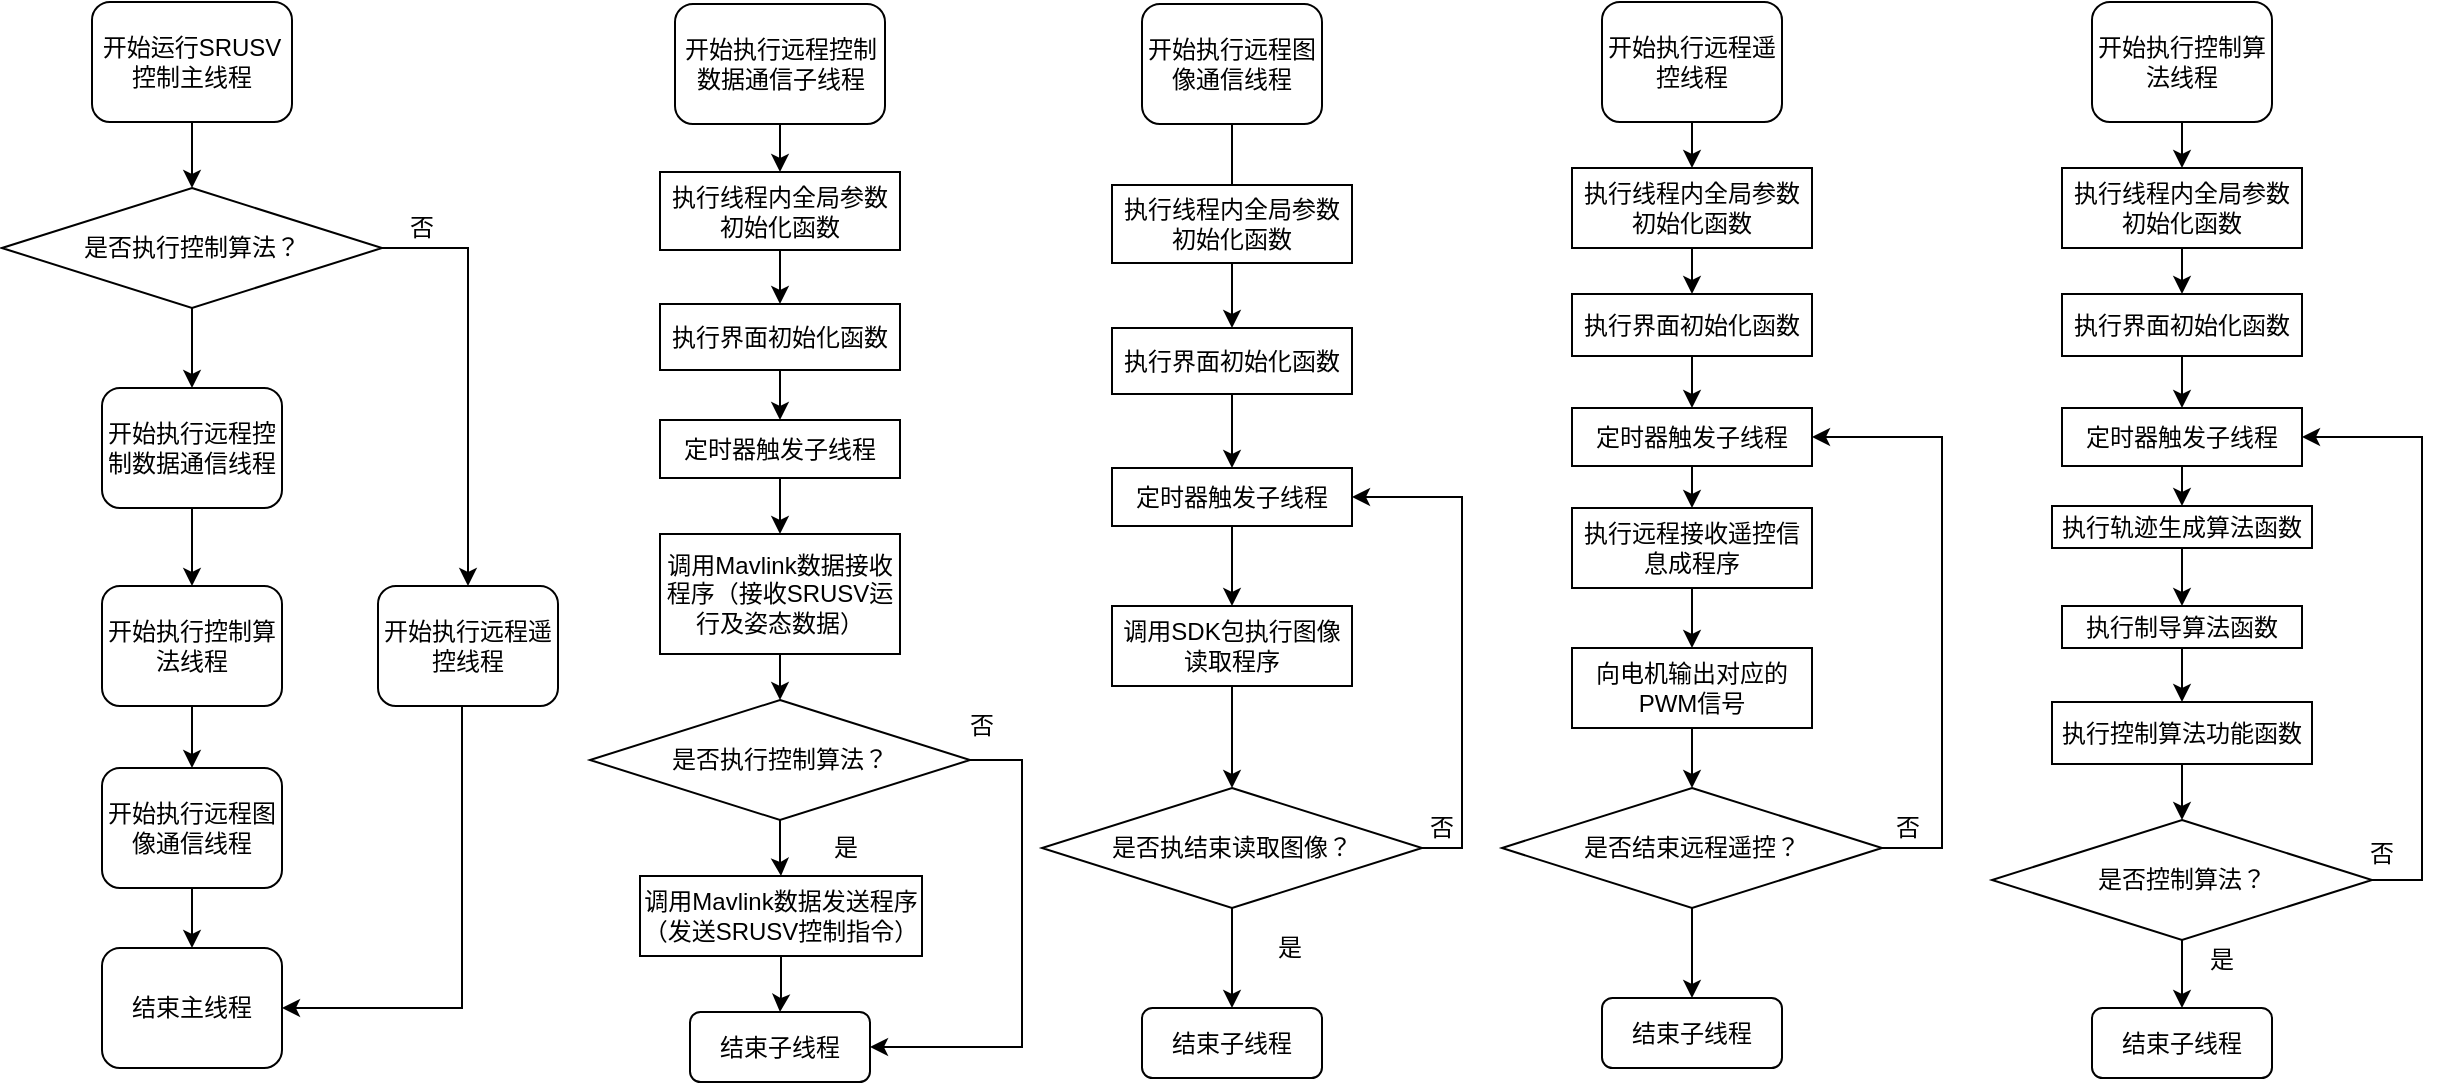 <mxfile version="26.0.16">
  <diagram name="第 1 页" id="dxMBI3Bt_J9zHLQB18-X">
    <mxGraphModel dx="1834" dy="1022" grid="1" gridSize="10" guides="1" tooltips="1" connect="1" arrows="1" fold="1" page="1" pageScale="1" pageWidth="827" pageHeight="1169" math="0" shadow="0">
      <root>
        <mxCell id="0" />
        <mxCell id="1" parent="0" />
        <mxCell id="MSeL3s_0p4WkC4J9_sGm-1" value="" style="edgeStyle=orthogonalEdgeStyle;rounded=0;orthogonalLoop=1;jettySize=auto;html=1;" parent="1" source="MSeL3s_0p4WkC4J9_sGm-2" target="MSeL3s_0p4WkC4J9_sGm-4" edge="1">
          <mxGeometry relative="1" as="geometry" />
        </mxCell>
        <mxCell id="MSeL3s_0p4WkC4J9_sGm-2" value="开始执行远程控制数据通信子线程" style="rounded=1;whiteSpace=wrap;html=1;" parent="1" vertex="1">
          <mxGeometry x="566.5" y="231" width="105" height="60" as="geometry" />
        </mxCell>
        <mxCell id="MSeL3s_0p4WkC4J9_sGm-3" value="" style="edgeStyle=orthogonalEdgeStyle;rounded=0;orthogonalLoop=1;jettySize=auto;html=1;entryX=0.5;entryY=0;entryDx=0;entryDy=0;" parent="1" source="MSeL3s_0p4WkC4J9_sGm-4" target="MSeL3s_0p4WkC4J9_sGm-6" edge="1">
          <mxGeometry relative="1" as="geometry">
            <mxPoint x="619" y="417" as="targetPoint" />
          </mxGeometry>
        </mxCell>
        <mxCell id="MSeL3s_0p4WkC4J9_sGm-4" value="执行线程内全局参数初始化函数" style="rounded=0;whiteSpace=wrap;html=1;" parent="1" vertex="1">
          <mxGeometry x="559" y="315" width="120" height="39" as="geometry" />
        </mxCell>
        <mxCell id="MSeL3s_0p4WkC4J9_sGm-5" value="" style="edgeStyle=orthogonalEdgeStyle;rounded=0;orthogonalLoop=1;jettySize=auto;html=1;" parent="1" source="MSeL3s_0p4WkC4J9_sGm-6" target="MSeL3s_0p4WkC4J9_sGm-33" edge="1">
          <mxGeometry relative="1" as="geometry" />
        </mxCell>
        <mxCell id="MSeL3s_0p4WkC4J9_sGm-6" value="执行界面初始化函数" style="rounded=0;whiteSpace=wrap;html=1;" parent="1" vertex="1">
          <mxGeometry x="559" y="381" width="120" height="33" as="geometry" />
        </mxCell>
        <mxCell id="MSeL3s_0p4WkC4J9_sGm-7" value="" style="edgeStyle=orthogonalEdgeStyle;rounded=0;orthogonalLoop=1;jettySize=auto;html=1;" parent="1" source="MSeL3s_0p4WkC4J9_sGm-8" target="MSeL3s_0p4WkC4J9_sGm-42" edge="1">
          <mxGeometry relative="1" as="geometry" />
        </mxCell>
        <mxCell id="MSeL3s_0p4WkC4J9_sGm-8" value="开始执行远程图像通信线程" style="rounded=1;whiteSpace=wrap;html=1;" parent="1" vertex="1">
          <mxGeometry x="800" y="231" width="90" height="60" as="geometry" />
        </mxCell>
        <mxCell id="MSeL3s_0p4WkC4J9_sGm-9" value="" style="edgeStyle=orthogonalEdgeStyle;rounded=0;orthogonalLoop=1;jettySize=auto;html=1;" parent="1" source="MSeL3s_0p4WkC4J9_sGm-10" target="MSeL3s_0p4WkC4J9_sGm-12" edge="1">
          <mxGeometry relative="1" as="geometry" />
        </mxCell>
        <mxCell id="MSeL3s_0p4WkC4J9_sGm-10" value="开始执行远程遥控线程" style="rounded=1;whiteSpace=wrap;html=1;" parent="1" vertex="1">
          <mxGeometry x="1030" y="230" width="90" height="60" as="geometry" />
        </mxCell>
        <mxCell id="MSeL3s_0p4WkC4J9_sGm-11" value="" style="edgeStyle=orthogonalEdgeStyle;rounded=0;orthogonalLoop=1;jettySize=auto;html=1;" parent="1" source="MSeL3s_0p4WkC4J9_sGm-12" target="MSeL3s_0p4WkC4J9_sGm-14" edge="1">
          <mxGeometry relative="1" as="geometry" />
        </mxCell>
        <mxCell id="MSeL3s_0p4WkC4J9_sGm-12" value="执行线程内全局参数初始化函数" style="rounded=0;whiteSpace=wrap;html=1;" parent="1" vertex="1">
          <mxGeometry x="1015" y="313" width="120" height="40" as="geometry" />
        </mxCell>
        <mxCell id="MSeL3s_0p4WkC4J9_sGm-13" value="" style="edgeStyle=orthogonalEdgeStyle;rounded=0;orthogonalLoop=1;jettySize=auto;html=1;" parent="1" source="MSeL3s_0p4WkC4J9_sGm-14" target="MSeL3s_0p4WkC4J9_sGm-57" edge="1">
          <mxGeometry relative="1" as="geometry" />
        </mxCell>
        <mxCell id="MSeL3s_0p4WkC4J9_sGm-14" value="执行界面初始化函数" style="rounded=0;whiteSpace=wrap;html=1;" parent="1" vertex="1">
          <mxGeometry x="1015" y="376" width="120" height="31" as="geometry" />
        </mxCell>
        <mxCell id="MSeL3s_0p4WkC4J9_sGm-15" value="开始执行控制算法线程" style="rounded=1;whiteSpace=wrap;html=1;" parent="1" vertex="1">
          <mxGeometry x="1275" y="230" width="90" height="60" as="geometry" />
        </mxCell>
        <mxCell id="MSeL3s_0p4WkC4J9_sGm-16" value="开始运行SRUSV控制主线程" style="rounded=1;whiteSpace=wrap;html=1;" parent="1" vertex="1">
          <mxGeometry x="275" y="230" width="100" height="60" as="geometry" />
        </mxCell>
        <mxCell id="MSeL3s_0p4WkC4J9_sGm-17" value="开始执行远程控制数据通信线程" style="rounded=1;whiteSpace=wrap;html=1;" parent="1" vertex="1">
          <mxGeometry x="280" y="423" width="90" height="60" as="geometry" />
        </mxCell>
        <mxCell id="MSeL3s_0p4WkC4J9_sGm-18" value="是否执行控制算法？" style="rhombus;whiteSpace=wrap;html=1;" parent="1" vertex="1">
          <mxGeometry x="230" y="323" width="190" height="60" as="geometry" />
        </mxCell>
        <mxCell id="MSeL3s_0p4WkC4J9_sGm-19" value="" style="endArrow=classic;html=1;rounded=0;exitX=0.5;exitY=1;exitDx=0;exitDy=0;" parent="1" source="MSeL3s_0p4WkC4J9_sGm-18" target="MSeL3s_0p4WkC4J9_sGm-17" edge="1">
          <mxGeometry width="50" height="50" relative="1" as="geometry">
            <mxPoint x="610" y="753" as="sourcePoint" />
            <mxPoint x="660" y="703" as="targetPoint" />
          </mxGeometry>
        </mxCell>
        <mxCell id="MSeL3s_0p4WkC4J9_sGm-20" value="" style="endArrow=classic;html=1;rounded=0;edgeStyle=elbowEdgeStyle;entryX=1;entryY=0.5;entryDx=0;entryDy=0;" parent="1" target="MSeL3s_0p4WkC4J9_sGm-31" edge="1">
          <mxGeometry width="50" height="50" relative="1" as="geometry">
            <mxPoint x="460" y="581" as="sourcePoint" />
            <mxPoint x="380" y="723" as="targetPoint" />
            <Array as="points">
              <mxPoint x="460" y="731" />
            </Array>
          </mxGeometry>
        </mxCell>
        <mxCell id="MSeL3s_0p4WkC4J9_sGm-21" value="是" style="text;html=1;align=center;verticalAlign=middle;whiteSpace=wrap;rounded=0;" parent="1" vertex="1">
          <mxGeometry x="631.5" y="643" width="40" height="20" as="geometry" />
        </mxCell>
        <mxCell id="MSeL3s_0p4WkC4J9_sGm-22" value="否" style="text;html=1;align=center;verticalAlign=middle;whiteSpace=wrap;rounded=0;" parent="1" vertex="1">
          <mxGeometry x="420" y="333" width="40" height="20" as="geometry" />
        </mxCell>
        <mxCell id="MSeL3s_0p4WkC4J9_sGm-23" value="" style="endArrow=classic;html=1;rounded=0;exitX=0.5;exitY=1;exitDx=0;exitDy=0;" parent="1" source="MSeL3s_0p4WkC4J9_sGm-17" target="MSeL3s_0p4WkC4J9_sGm-28" edge="1">
          <mxGeometry width="50" height="50" relative="1" as="geometry">
            <mxPoint x="100" y="583" as="sourcePoint" />
            <mxPoint x="325" y="523" as="targetPoint" />
          </mxGeometry>
        </mxCell>
        <mxCell id="MSeL3s_0p4WkC4J9_sGm-24" value="" style="endArrow=classic;html=1;rounded=0;edgeStyle=orthogonalEdgeStyle;exitX=1;exitY=0.5;exitDx=0;exitDy=0;entryX=0.5;entryY=0;entryDx=0;entryDy=0;" parent="1" source="MSeL3s_0p4WkC4J9_sGm-18" target="MSeL3s_0p4WkC4J9_sGm-25" edge="1">
          <mxGeometry width="50" height="50" relative="1" as="geometry">
            <mxPoint x="490" y="643" as="sourcePoint" />
            <mxPoint x="440" y="533" as="targetPoint" />
          </mxGeometry>
        </mxCell>
        <mxCell id="MSeL3s_0p4WkC4J9_sGm-25" value="开始执行远程遥控线程" style="rounded=1;whiteSpace=wrap;html=1;" parent="1" vertex="1">
          <mxGeometry x="418" y="522" width="90" height="60" as="geometry" />
        </mxCell>
        <mxCell id="MSeL3s_0p4WkC4J9_sGm-26" value="" style="endArrow=classic;html=1;rounded=0;exitX=0.5;exitY=1;exitDx=0;exitDy=0;entryX=0.5;entryY=0;entryDx=0;entryDy=0;" parent="1" source="MSeL3s_0p4WkC4J9_sGm-16" target="MSeL3s_0p4WkC4J9_sGm-18" edge="1">
          <mxGeometry width="50" height="50" relative="1" as="geometry">
            <mxPoint x="960" y="503" as="sourcePoint" />
            <mxPoint x="1010" y="453" as="targetPoint" />
          </mxGeometry>
        </mxCell>
        <mxCell id="MSeL3s_0p4WkC4J9_sGm-27" value="" style="edgeStyle=orthogonalEdgeStyle;rounded=0;orthogonalLoop=1;jettySize=auto;html=1;" parent="1" source="MSeL3s_0p4WkC4J9_sGm-28" target="MSeL3s_0p4WkC4J9_sGm-30" edge="1">
          <mxGeometry relative="1" as="geometry" />
        </mxCell>
        <mxCell id="MSeL3s_0p4WkC4J9_sGm-28" value="开始执行控制算法线程" style="rounded=1;whiteSpace=wrap;html=1;" parent="1" vertex="1">
          <mxGeometry x="280" y="522" width="90" height="60" as="geometry" />
        </mxCell>
        <mxCell id="MSeL3s_0p4WkC4J9_sGm-29" value="" style="edgeStyle=orthogonalEdgeStyle;rounded=0;orthogonalLoop=1;jettySize=auto;html=1;" parent="1" source="MSeL3s_0p4WkC4J9_sGm-30" target="MSeL3s_0p4WkC4J9_sGm-31" edge="1">
          <mxGeometry relative="1" as="geometry" />
        </mxCell>
        <mxCell id="MSeL3s_0p4WkC4J9_sGm-30" value="开始执行远程图像通信线程" style="rounded=1;whiteSpace=wrap;html=1;" parent="1" vertex="1">
          <mxGeometry x="280" y="613" width="90" height="60" as="geometry" />
        </mxCell>
        <mxCell id="MSeL3s_0p4WkC4J9_sGm-31" value="结束主线程" style="rounded=1;whiteSpace=wrap;html=1;" parent="1" vertex="1">
          <mxGeometry x="280" y="703" width="90" height="60" as="geometry" />
        </mxCell>
        <mxCell id="MSeL3s_0p4WkC4J9_sGm-32" value="" style="edgeStyle=orthogonalEdgeStyle;rounded=0;orthogonalLoop=1;jettySize=auto;html=1;" parent="1" source="MSeL3s_0p4WkC4J9_sGm-33" target="MSeL3s_0p4WkC4J9_sGm-34" edge="1">
          <mxGeometry relative="1" as="geometry" />
        </mxCell>
        <mxCell id="MSeL3s_0p4WkC4J9_sGm-33" value="定时器触发子线程" style="rounded=0;whiteSpace=wrap;html=1;" parent="1" vertex="1">
          <mxGeometry x="559" y="439" width="120" height="29" as="geometry" />
        </mxCell>
        <mxCell id="MSeL3s_0p4WkC4J9_sGm-34" value="调用Mavlink数据接收程序（接收SRUSV运行及姿态数据）" style="rounded=0;whiteSpace=wrap;html=1;" parent="1" vertex="1">
          <mxGeometry x="559" y="496" width="120" height="60" as="geometry" />
        </mxCell>
        <mxCell id="MSeL3s_0p4WkC4J9_sGm-35" value="" style="edgeStyle=orthogonalEdgeStyle;rounded=0;orthogonalLoop=1;jettySize=auto;html=1;" parent="1" source="MSeL3s_0p4WkC4J9_sGm-36" target="MSeL3s_0p4WkC4J9_sGm-40" edge="1">
          <mxGeometry relative="1" as="geometry" />
        </mxCell>
        <mxCell id="MSeL3s_0p4WkC4J9_sGm-36" value="调用Mavlink数据发送程序（发送SRUSV控制指令）" style="rounded=0;whiteSpace=wrap;html=1;" parent="1" vertex="1">
          <mxGeometry x="549" y="667" width="141" height="40" as="geometry" />
        </mxCell>
        <mxCell id="MSeL3s_0p4WkC4J9_sGm-37" value="" style="edgeStyle=orthogonalEdgeStyle;rounded=0;orthogonalLoop=1;jettySize=auto;html=1;" parent="1" source="MSeL3s_0p4WkC4J9_sGm-38" target="MSeL3s_0p4WkC4J9_sGm-36" edge="1">
          <mxGeometry relative="1" as="geometry" />
        </mxCell>
        <mxCell id="MSeL3s_0p4WkC4J9_sGm-38" value="是否执行控制算法？" style="rhombus;whiteSpace=wrap;html=1;" parent="1" vertex="1">
          <mxGeometry x="524" y="579" width="190" height="60" as="geometry" />
        </mxCell>
        <mxCell id="MSeL3s_0p4WkC4J9_sGm-39" value="" style="endArrow=classic;html=1;rounded=0;exitX=0.5;exitY=1;exitDx=0;exitDy=0;" parent="1" source="MSeL3s_0p4WkC4J9_sGm-34" target="MSeL3s_0p4WkC4J9_sGm-38" edge="1">
          <mxGeometry width="50" height="50" relative="1" as="geometry">
            <mxPoint x="840" y="733" as="sourcePoint" />
            <mxPoint x="890" y="683" as="targetPoint" />
          </mxGeometry>
        </mxCell>
        <mxCell id="MSeL3s_0p4WkC4J9_sGm-40" value="结束子线程" style="rounded=1;whiteSpace=wrap;html=1;" parent="1" vertex="1">
          <mxGeometry x="574" y="735" width="90" height="35" as="geometry" />
        </mxCell>
        <mxCell id="MSeL3s_0p4WkC4J9_sGm-41" value="执行线程内全局参数初始化函数" style="rounded=0;whiteSpace=wrap;html=1;" parent="1" vertex="1">
          <mxGeometry x="785" y="321.5" width="120" height="39" as="geometry" />
        </mxCell>
        <mxCell id="MSeL3s_0p4WkC4J9_sGm-42" value="执行界面初始化函数" style="rounded=0;whiteSpace=wrap;html=1;" parent="1" vertex="1">
          <mxGeometry x="785" y="393" width="120" height="33" as="geometry" />
        </mxCell>
        <mxCell id="MSeL3s_0p4WkC4J9_sGm-43" value="" style="edgeStyle=orthogonalEdgeStyle;rounded=0;orthogonalLoop=1;jettySize=auto;html=1;" parent="1" source="MSeL3s_0p4WkC4J9_sGm-44" target="MSeL3s_0p4WkC4J9_sGm-46" edge="1">
          <mxGeometry relative="1" as="geometry" />
        </mxCell>
        <mxCell id="MSeL3s_0p4WkC4J9_sGm-44" value="定时器触发子线程" style="rounded=0;whiteSpace=wrap;html=1;" parent="1" vertex="1">
          <mxGeometry x="785" y="463" width="120" height="29" as="geometry" />
        </mxCell>
        <mxCell id="MSeL3s_0p4WkC4J9_sGm-45" value="" style="edgeStyle=orthogonalEdgeStyle;rounded=0;orthogonalLoop=1;jettySize=auto;html=1;" parent="1" source="MSeL3s_0p4WkC4J9_sGm-46" target="MSeL3s_0p4WkC4J9_sGm-49" edge="1">
          <mxGeometry relative="1" as="geometry" />
        </mxCell>
        <mxCell id="MSeL3s_0p4WkC4J9_sGm-46" value="调用SDK包执行图像读取程序" style="rounded=0;whiteSpace=wrap;html=1;" parent="1" vertex="1">
          <mxGeometry x="785" y="532" width="120" height="40" as="geometry" />
        </mxCell>
        <mxCell id="MSeL3s_0p4WkC4J9_sGm-47" value="" style="endArrow=classic;html=1;rounded=0;exitX=0.5;exitY=1;exitDx=0;exitDy=0;entryX=0.5;entryY=0;entryDx=0;entryDy=0;" parent="1" source="MSeL3s_0p4WkC4J9_sGm-42" target="MSeL3s_0p4WkC4J9_sGm-44" edge="1">
          <mxGeometry width="50" height="50" relative="1" as="geometry">
            <mxPoint x="700" y="453" as="sourcePoint" />
            <mxPoint x="845" y="433" as="targetPoint" />
          </mxGeometry>
        </mxCell>
        <mxCell id="MSeL3s_0p4WkC4J9_sGm-48" value="" style="edgeStyle=orthogonalEdgeStyle;rounded=0;orthogonalLoop=1;jettySize=auto;html=1;" parent="1" source="MSeL3s_0p4WkC4J9_sGm-49" target="MSeL3s_0p4WkC4J9_sGm-50" edge="1">
          <mxGeometry relative="1" as="geometry" />
        </mxCell>
        <mxCell id="MSeL3s_0p4WkC4J9_sGm-49" value="是否执结束读取图像？" style="rhombus;whiteSpace=wrap;html=1;" parent="1" vertex="1">
          <mxGeometry x="750" y="623" width="190" height="60" as="geometry" />
        </mxCell>
        <mxCell id="MSeL3s_0p4WkC4J9_sGm-50" value="结束子线程" style="rounded=1;whiteSpace=wrap;html=1;" parent="1" vertex="1">
          <mxGeometry x="800" y="733" width="90" height="35" as="geometry" />
        </mxCell>
        <mxCell id="MSeL3s_0p4WkC4J9_sGm-51" value="" style="endArrow=classic;html=1;rounded=0;edgeStyle=elbowEdgeStyle;entryX=1;entryY=0.5;entryDx=0;entryDy=0;exitX=1;exitY=0.5;exitDx=0;exitDy=0;" parent="1" source="MSeL3s_0p4WkC4J9_sGm-38" target="MSeL3s_0p4WkC4J9_sGm-40" edge="1">
          <mxGeometry width="50" height="50" relative="1" as="geometry">
            <mxPoint x="720" y="610" as="sourcePoint" />
            <mxPoint x="740" y="743" as="targetPoint" />
            <Array as="points">
              <mxPoint x="740" y="683" />
            </Array>
          </mxGeometry>
        </mxCell>
        <mxCell id="MSeL3s_0p4WkC4J9_sGm-52" value="" style="endArrow=classic;html=1;rounded=0;edgeStyle=elbowEdgeStyle;exitX=1;exitY=0.5;exitDx=0;exitDy=0;entryX=1;entryY=0.5;entryDx=0;entryDy=0;" parent="1" source="MSeL3s_0p4WkC4J9_sGm-49" target="MSeL3s_0p4WkC4J9_sGm-44" edge="1">
          <mxGeometry width="50" height="50" relative="1" as="geometry">
            <mxPoint x="990" y="653" as="sourcePoint" />
            <mxPoint x="940" y="797" as="targetPoint" />
            <Array as="points">
              <mxPoint x="960" y="603" />
            </Array>
          </mxGeometry>
        </mxCell>
        <mxCell id="MSeL3s_0p4WkC4J9_sGm-53" value="是" style="text;html=1;align=center;verticalAlign=middle;whiteSpace=wrap;rounded=0;" parent="1" vertex="1">
          <mxGeometry x="854" y="693" width="40" height="20" as="geometry" />
        </mxCell>
        <mxCell id="MSeL3s_0p4WkC4J9_sGm-54" value="否" style="text;html=1;align=center;verticalAlign=middle;whiteSpace=wrap;rounded=0;" parent="1" vertex="1">
          <mxGeometry x="930" y="633" width="40" height="20" as="geometry" />
        </mxCell>
        <mxCell id="MSeL3s_0p4WkC4J9_sGm-55" value="否" style="text;html=1;align=center;verticalAlign=middle;whiteSpace=wrap;rounded=0;" parent="1" vertex="1">
          <mxGeometry x="700" y="582" width="40" height="20" as="geometry" />
        </mxCell>
        <mxCell id="MSeL3s_0p4WkC4J9_sGm-56" value="" style="edgeStyle=orthogonalEdgeStyle;rounded=0;orthogonalLoop=1;jettySize=auto;html=1;" parent="1" source="MSeL3s_0p4WkC4J9_sGm-57" target="MSeL3s_0p4WkC4J9_sGm-59" edge="1">
          <mxGeometry relative="1" as="geometry" />
        </mxCell>
        <mxCell id="MSeL3s_0p4WkC4J9_sGm-57" value="定时器触发子线程" style="rounded=0;whiteSpace=wrap;html=1;" parent="1" vertex="1">
          <mxGeometry x="1015" y="433" width="120" height="29" as="geometry" />
        </mxCell>
        <mxCell id="MSeL3s_0p4WkC4J9_sGm-58" value="" style="edgeStyle=orthogonalEdgeStyle;rounded=0;orthogonalLoop=1;jettySize=auto;html=1;" parent="1" source="MSeL3s_0p4WkC4J9_sGm-59" target="MSeL3s_0p4WkC4J9_sGm-61" edge="1">
          <mxGeometry relative="1" as="geometry" />
        </mxCell>
        <mxCell id="MSeL3s_0p4WkC4J9_sGm-59" value="执行远程接收遥控信息成程序" style="rounded=0;whiteSpace=wrap;html=1;" parent="1" vertex="1">
          <mxGeometry x="1015" y="483" width="120" height="40" as="geometry" />
        </mxCell>
        <mxCell id="MSeL3s_0p4WkC4J9_sGm-60" value="" style="edgeStyle=orthogonalEdgeStyle;rounded=0;orthogonalLoop=1;jettySize=auto;html=1;" parent="1" source="MSeL3s_0p4WkC4J9_sGm-61" target="MSeL3s_0p4WkC4J9_sGm-63" edge="1">
          <mxGeometry relative="1" as="geometry" />
        </mxCell>
        <mxCell id="MSeL3s_0p4WkC4J9_sGm-61" value="向电机输出对应的PWM信号" style="rounded=0;whiteSpace=wrap;html=1;" parent="1" vertex="1">
          <mxGeometry x="1015" y="553" width="120" height="40" as="geometry" />
        </mxCell>
        <mxCell id="MSeL3s_0p4WkC4J9_sGm-62" value="" style="edgeStyle=orthogonalEdgeStyle;rounded=0;orthogonalLoop=1;jettySize=auto;html=1;" parent="1" source="MSeL3s_0p4WkC4J9_sGm-63" target="MSeL3s_0p4WkC4J9_sGm-64" edge="1">
          <mxGeometry relative="1" as="geometry" />
        </mxCell>
        <mxCell id="MSeL3s_0p4WkC4J9_sGm-63" value="是否结束远程遥控？" style="rhombus;whiteSpace=wrap;html=1;" parent="1" vertex="1">
          <mxGeometry x="980" y="623" width="190" height="60" as="geometry" />
        </mxCell>
        <mxCell id="MSeL3s_0p4WkC4J9_sGm-64" value="结束子线程" style="rounded=1;whiteSpace=wrap;html=1;" parent="1" vertex="1">
          <mxGeometry x="1030" y="728" width="90" height="35" as="geometry" />
        </mxCell>
        <mxCell id="MSeL3s_0p4WkC4J9_sGm-65" value="是" style="text;html=1;align=center;verticalAlign=middle;whiteSpace=wrap;rounded=0;" parent="1" vertex="1">
          <mxGeometry x="1320" y="699" width="40" height="20" as="geometry" />
        </mxCell>
        <mxCell id="MSeL3s_0p4WkC4J9_sGm-66" value="" style="endArrow=classic;html=1;rounded=0;edgeStyle=elbowEdgeStyle;exitX=1;exitY=0.5;exitDx=0;exitDy=0;entryX=1;entryY=0.5;entryDx=0;entryDy=0;" parent="1" source="MSeL3s_0p4WkC4J9_sGm-63" target="MSeL3s_0p4WkC4J9_sGm-57" edge="1">
          <mxGeometry width="50" height="50" relative="1" as="geometry">
            <mxPoint x="1185" y="652" as="sourcePoint" />
            <mxPoint x="1150" y="551" as="targetPoint" />
            <Array as="points">
              <mxPoint x="1200" y="583" />
            </Array>
          </mxGeometry>
        </mxCell>
        <mxCell id="MSeL3s_0p4WkC4J9_sGm-67" value="否" style="text;html=1;align=center;verticalAlign=middle;whiteSpace=wrap;rounded=0;" parent="1" vertex="1">
          <mxGeometry x="1163" y="633" width="40" height="20" as="geometry" />
        </mxCell>
        <mxCell id="MSeL3s_0p4WkC4J9_sGm-68" value="执行线程内全局参数初始化函数" style="rounded=0;whiteSpace=wrap;html=1;" parent="1" vertex="1">
          <mxGeometry x="1260" y="313" width="120" height="40" as="geometry" />
        </mxCell>
        <mxCell id="MSeL3s_0p4WkC4J9_sGm-69" value="执行界面初始化函数" style="rounded=0;whiteSpace=wrap;html=1;" parent="1" vertex="1">
          <mxGeometry x="1260" y="376" width="120" height="31" as="geometry" />
        </mxCell>
        <mxCell id="MSeL3s_0p4WkC4J9_sGm-70" value="定时器触发子线程" style="rounded=0;whiteSpace=wrap;html=1;" parent="1" vertex="1">
          <mxGeometry x="1260" y="433" width="120" height="29" as="geometry" />
        </mxCell>
        <mxCell id="MSeL3s_0p4WkC4J9_sGm-71" value="执行轨迹生成算法函数" style="rounded=0;whiteSpace=wrap;html=1;" parent="1" vertex="1">
          <mxGeometry x="1255" y="482" width="130" height="21" as="geometry" />
        </mxCell>
        <mxCell id="MSeL3s_0p4WkC4J9_sGm-72" value="执行制导算法函数" style="rounded=0;whiteSpace=wrap;html=1;" parent="1" vertex="1">
          <mxGeometry x="1260" y="532" width="120" height="21" as="geometry" />
        </mxCell>
        <mxCell id="MSeL3s_0p4WkC4J9_sGm-73" value="执行控制算法功能函数" style="rounded=0;whiteSpace=wrap;html=1;" parent="1" vertex="1">
          <mxGeometry x="1255" y="580" width="130" height="31" as="geometry" />
        </mxCell>
        <mxCell id="MSeL3s_0p4WkC4J9_sGm-74" value="结束子线程" style="rounded=1;whiteSpace=wrap;html=1;" parent="1" vertex="1">
          <mxGeometry x="1275" y="733" width="90" height="35" as="geometry" />
        </mxCell>
        <mxCell id="MSeL3s_0p4WkC4J9_sGm-75" value="是否控制算法？" style="rhombus;whiteSpace=wrap;html=1;" parent="1" vertex="1">
          <mxGeometry x="1225" y="639" width="190" height="60" as="geometry" />
        </mxCell>
        <mxCell id="MSeL3s_0p4WkC4J9_sGm-76" value="" style="endArrow=classic;html=1;rounded=0;exitX=0.5;exitY=1;exitDx=0;exitDy=0;" parent="1" source="MSeL3s_0p4WkC4J9_sGm-15" target="MSeL3s_0p4WkC4J9_sGm-68" edge="1">
          <mxGeometry width="50" height="50" relative="1" as="geometry">
            <mxPoint x="1510" y="293" as="sourcePoint" />
            <mxPoint x="1560" y="243" as="targetPoint" />
          </mxGeometry>
        </mxCell>
        <mxCell id="MSeL3s_0p4WkC4J9_sGm-77" value="" style="endArrow=classic;html=1;rounded=0;exitX=0.5;exitY=1;exitDx=0;exitDy=0;entryX=0.5;entryY=0;entryDx=0;entryDy=0;" parent="1" source="MSeL3s_0p4WkC4J9_sGm-68" target="MSeL3s_0p4WkC4J9_sGm-69" edge="1">
          <mxGeometry width="50" height="50" relative="1" as="geometry">
            <mxPoint x="1440" y="363" as="sourcePoint" />
            <mxPoint x="1490" y="313" as="targetPoint" />
          </mxGeometry>
        </mxCell>
        <mxCell id="MSeL3s_0p4WkC4J9_sGm-78" value="" style="endArrow=classic;html=1;rounded=0;exitX=0.5;exitY=1;exitDx=0;exitDy=0;" parent="1" source="MSeL3s_0p4WkC4J9_sGm-69" target="MSeL3s_0p4WkC4J9_sGm-70" edge="1">
          <mxGeometry width="50" height="50" relative="1" as="geometry">
            <mxPoint x="1510" y="483" as="sourcePoint" />
            <mxPoint x="1560" y="433" as="targetPoint" />
          </mxGeometry>
        </mxCell>
        <mxCell id="MSeL3s_0p4WkC4J9_sGm-79" value="" style="endArrow=classic;html=1;rounded=0;exitX=0.5;exitY=1;exitDx=0;exitDy=0;" parent="1" source="MSeL3s_0p4WkC4J9_sGm-70" target="MSeL3s_0p4WkC4J9_sGm-71" edge="1">
          <mxGeometry width="50" height="50" relative="1" as="geometry">
            <mxPoint x="1470" y="503" as="sourcePoint" />
            <mxPoint x="1520" y="453" as="targetPoint" />
          </mxGeometry>
        </mxCell>
        <mxCell id="MSeL3s_0p4WkC4J9_sGm-80" value="" style="endArrow=classic;html=1;rounded=0;exitX=0.5;exitY=1;exitDx=0;exitDy=0;" parent="1" source="MSeL3s_0p4WkC4J9_sGm-71" target="MSeL3s_0p4WkC4J9_sGm-72" edge="1">
          <mxGeometry width="50" height="50" relative="1" as="geometry">
            <mxPoint x="1540" y="523" as="sourcePoint" />
            <mxPoint x="1590" y="473" as="targetPoint" />
          </mxGeometry>
        </mxCell>
        <mxCell id="MSeL3s_0p4WkC4J9_sGm-81" value="" style="endArrow=classic;html=1;rounded=0;exitX=0.5;exitY=1;exitDx=0;exitDy=0;" parent="1" source="MSeL3s_0p4WkC4J9_sGm-72" target="MSeL3s_0p4WkC4J9_sGm-73" edge="1">
          <mxGeometry width="50" height="50" relative="1" as="geometry">
            <mxPoint x="1450" y="563" as="sourcePoint" />
            <mxPoint x="1500" y="513" as="targetPoint" />
          </mxGeometry>
        </mxCell>
        <mxCell id="MSeL3s_0p4WkC4J9_sGm-82" value="" style="endArrow=classic;html=1;rounded=0;exitX=0.5;exitY=1;exitDx=0;exitDy=0;entryX=0.5;entryY=0;entryDx=0;entryDy=0;" parent="1" source="MSeL3s_0p4WkC4J9_sGm-73" target="MSeL3s_0p4WkC4J9_sGm-75" edge="1">
          <mxGeometry width="50" height="50" relative="1" as="geometry">
            <mxPoint x="1390" y="623" as="sourcePoint" />
            <mxPoint x="1440" y="573" as="targetPoint" />
          </mxGeometry>
        </mxCell>
        <mxCell id="MSeL3s_0p4WkC4J9_sGm-83" value="" style="endArrow=classic;html=1;rounded=0;exitX=0.5;exitY=1;exitDx=0;exitDy=0;entryX=0.5;entryY=0;entryDx=0;entryDy=0;" parent="1" source="MSeL3s_0p4WkC4J9_sGm-75" target="MSeL3s_0p4WkC4J9_sGm-74" edge="1">
          <mxGeometry width="50" height="50" relative="1" as="geometry">
            <mxPoint x="1410" y="723" as="sourcePoint" />
            <mxPoint x="1460" y="673" as="targetPoint" />
          </mxGeometry>
        </mxCell>
        <mxCell id="MSeL3s_0p4WkC4J9_sGm-84" value="" style="endArrow=classic;html=1;rounded=0;edgeStyle=elbowEdgeStyle;" parent="1" source="MSeL3s_0p4WkC4J9_sGm-75" target="MSeL3s_0p4WkC4J9_sGm-70" edge="1">
          <mxGeometry width="50" height="50" relative="1" as="geometry">
            <mxPoint x="1450" y="653" as="sourcePoint" />
            <mxPoint x="1415" y="503" as="targetPoint" />
            <Array as="points">
              <mxPoint x="1440" y="553" />
            </Array>
          </mxGeometry>
        </mxCell>
        <mxCell id="MSeL3s_0p4WkC4J9_sGm-85" value="否" style="text;html=1;align=center;verticalAlign=middle;whiteSpace=wrap;rounded=0;" parent="1" vertex="1">
          <mxGeometry x="1400" y="646" width="40" height="20" as="geometry" />
        </mxCell>
      </root>
    </mxGraphModel>
  </diagram>
</mxfile>
